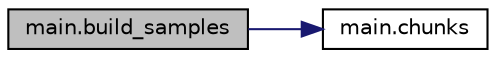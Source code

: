 digraph "main.build_samples"
{
 // INTERACTIVE_SVG=YES
 // LATEX_PDF_SIZE
  edge [fontname="Helvetica",fontsize="10",labelfontname="Helvetica",labelfontsize="10"];
  node [fontname="Helvetica",fontsize="10",shape=record];
  rankdir="LR";
  Node1 [label="main.build_samples",height=0.2,width=0.4,color="black", fillcolor="grey75", style="filled", fontcolor="black",tooltip=" "];
  Node1 -> Node2 [color="midnightblue",fontsize="10",style="solid",fontname="Helvetica"];
  Node2 [label="main.chunks",height=0.2,width=0.4,color="black", fillcolor="white", style="filled",URL="$namespacemain.html#a3e2cdde40cc80f36163edfb03342181e",tooltip=" "];
}

